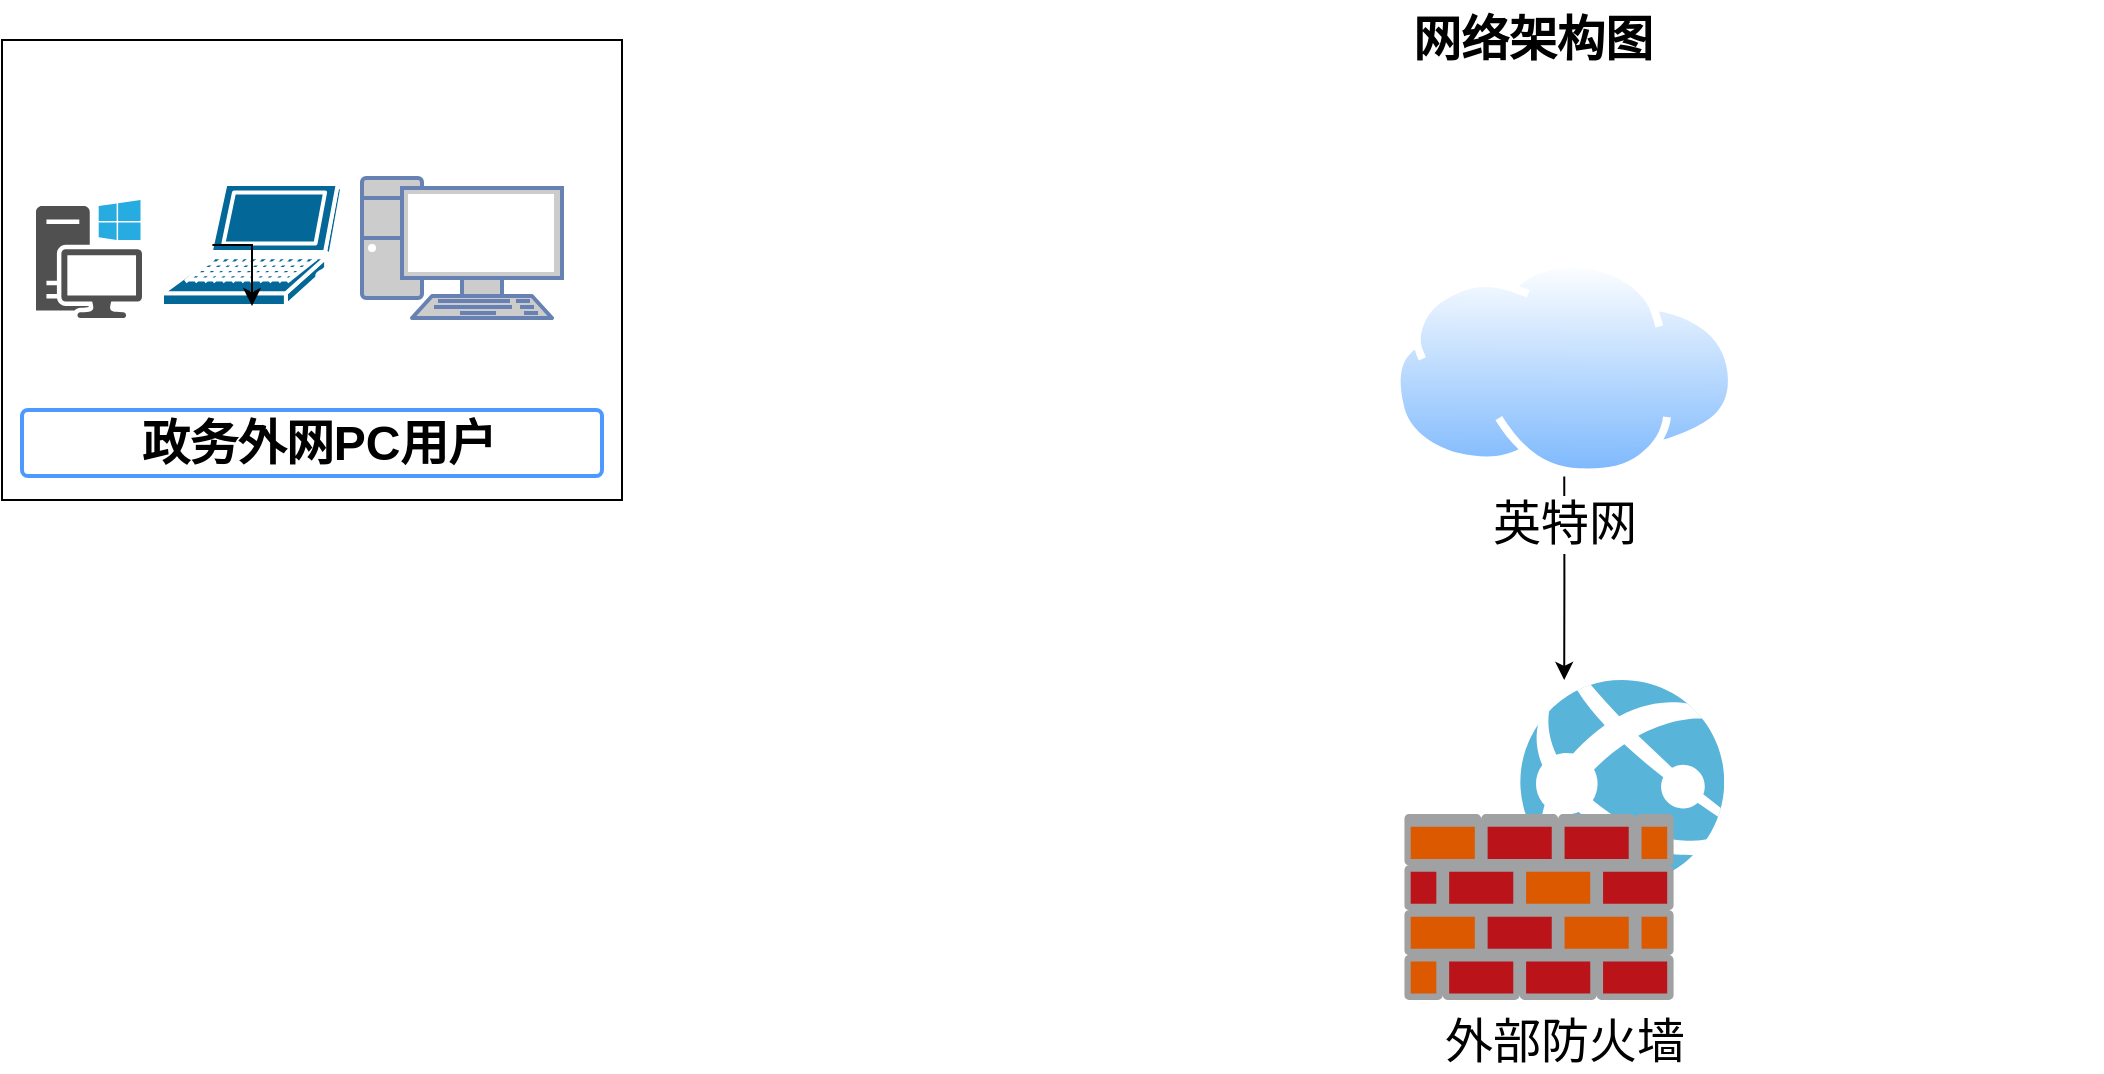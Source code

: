 <mxfile version="21.1.5" type="github">
  <diagram name="Page-1" id="197159a0-c6a4-9194-75a8-e4174976684c">
    <mxGraphModel dx="1908" dy="1104" grid="1" gridSize="10" guides="1" tooltips="1" connect="1" arrows="1" fold="1" page="1" pageScale="1.5" pageWidth="1169" pageHeight="826" background="none" math="0" shadow="0">
      <root>
        <mxCell id="0" style=";html=1;" />
        <mxCell id="1" style=";html=1;" parent="0" />
        <mxCell id="28SMEQxceJZkX-4wOSHQ-9" value="" style="rounded=0;whiteSpace=wrap;html=1;" vertex="1" parent="1">
          <mxGeometry x="90" y="80" width="310" height="230" as="geometry" />
        </mxCell>
        <mxCell id="1257a543d1cacc4b-52" value="网络架构图" style="text;strokeColor=none;fillColor=none;html=1;fontSize=24;fontStyle=1;verticalAlign=middle;align=center;" parent="1" vertex="1">
          <mxGeometry x="570" y="60" width="570" height="40" as="geometry" />
        </mxCell>
        <mxCell id="28SMEQxceJZkX-4wOSHQ-2" value="&lt;font face=&quot;Garamond&quot; style=&quot;font-size: 24px;&quot;&gt;外部防火墙&lt;/font&gt;" style="image;sketch=0;aspect=fixed;html=1;points=[];align=center;fontSize=12;image=img/lib/mscae/Web_App_Firewall.svg;" vertex="1" parent="1">
          <mxGeometry x="791.13" y="400" width="160" height="160" as="geometry" />
        </mxCell>
        <mxCell id="28SMEQxceJZkX-4wOSHQ-4" value="" style="edgeStyle=orthogonalEdgeStyle;rounded=0;orthogonalLoop=1;jettySize=auto;html=1;" edge="1" parent="1" source="28SMEQxceJZkX-4wOSHQ-3" target="28SMEQxceJZkX-4wOSHQ-2">
          <mxGeometry relative="1" as="geometry" />
        </mxCell>
        <mxCell id="28SMEQxceJZkX-4wOSHQ-3" value="&lt;font face=&quot;Garamond&quot; style=&quot;font-size: 24px;&quot;&gt;英特网&lt;/font&gt;" style="image;aspect=fixed;perimeter=ellipsePerimeter;html=1;align=center;shadow=0;dashed=0;spacingTop=3;image=img/lib/active_directory/internet_cloud.svg;" vertex="1" parent="1">
          <mxGeometry x="785.25" y="190" width="171.75" height="108.2" as="geometry" />
        </mxCell>
        <mxCell id="28SMEQxceJZkX-4wOSHQ-5" value="" style="sketch=0;pointerEvents=1;shadow=0;dashed=0;html=1;strokeColor=none;fillColor=#505050;labelPosition=center;verticalLabelPosition=bottom;verticalAlign=top;outlineConnect=0;align=center;shape=mxgraph.office.devices.workstation_pc;" vertex="1" parent="1">
          <mxGeometry x="107" y="160" width="53" height="59" as="geometry" />
        </mxCell>
        <mxCell id="28SMEQxceJZkX-4wOSHQ-6" value="" style="shape=mxgraph.cisco.computers_and_peripherals.laptop;html=1;pointerEvents=1;dashed=0;fillColor=#036897;strokeColor=#ffffff;strokeWidth=2;verticalLabelPosition=bottom;verticalAlign=top;align=center;outlineConnect=0;" vertex="1" parent="1">
          <mxGeometry x="170" y="152" width="90" height="61" as="geometry" />
        </mxCell>
        <mxCell id="28SMEQxceJZkX-4wOSHQ-7" value="" style="fontColor=#0066CC;verticalAlign=top;verticalLabelPosition=bottom;labelPosition=center;align=center;html=1;outlineConnect=0;fillColor=#CCCCCC;strokeColor=#6881B3;gradientColor=none;gradientDirection=north;strokeWidth=2;shape=mxgraph.networks.pc;" vertex="1" parent="1">
          <mxGeometry x="270" y="149" width="100" height="70" as="geometry" />
        </mxCell>
        <mxCell id="28SMEQxceJZkX-4wOSHQ-8" style="edgeStyle=orthogonalEdgeStyle;rounded=0;orthogonalLoop=1;jettySize=auto;html=1;exitX=0.28;exitY=0.5;exitDx=0;exitDy=0;exitPerimeter=0;entryX=0.5;entryY=1;entryDx=0;entryDy=0;entryPerimeter=0;" edge="1" parent="1" source="28SMEQxceJZkX-4wOSHQ-6" target="28SMEQxceJZkX-4wOSHQ-6">
          <mxGeometry relative="1" as="geometry" />
        </mxCell>
        <mxCell id="28SMEQxceJZkX-4wOSHQ-11" value="&lt;font style=&quot;font-size: 24px;&quot;&gt;&lt;b&gt;政务外网PC用户&lt;/b&gt;&lt;/font&gt;" style="rounded=1;arcSize=9;align=center;spacingLeft=5;strokeColor=#4C9AFF;html=1;strokeWidth=2;fontSize=12" vertex="1" parent="1">
          <mxGeometry x="100" y="265" width="290" height="33" as="geometry" />
        </mxCell>
      </root>
    </mxGraphModel>
  </diagram>
</mxfile>
